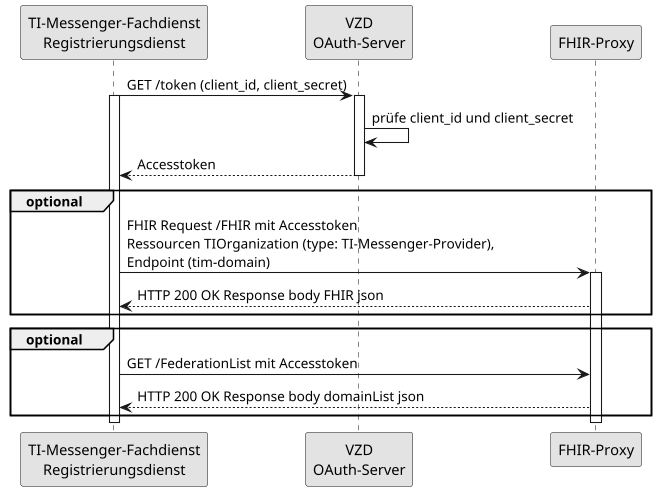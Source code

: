 @startuml
skinparam dpi 100
skinparam WrapWidth 200
skinparam monochrome true

participant rd as "TI-Messenger-Fachdienst\nRegistrierungsdienst"
participant oa as "VZD\nOAuth-Server"
participant fp as "FHIR-Proxy"

rd -> oa: GET /token (client_id, client_secret)
activate rd
activate oa
oa -> oa: prüfe client_id und client_secret
oa --> rd: Accesstoken
deactivate oa
group optional
rd -> fp: FHIR Request /FHIR mit Accesstoken\nRessourcen TIOrganization (type: TI-Messenger-Provider),\nEndpoint (tim-domain)
activate fp
fp --> rd: HTTP 200 OK Response body FHIR json
end
group optional
rd -> fp: GET /FederationList mit Accesstoken
fp --> rd: HTTP 200 OK Response body domainList json
end

deactivate fp
deactivate rd
@enduml
